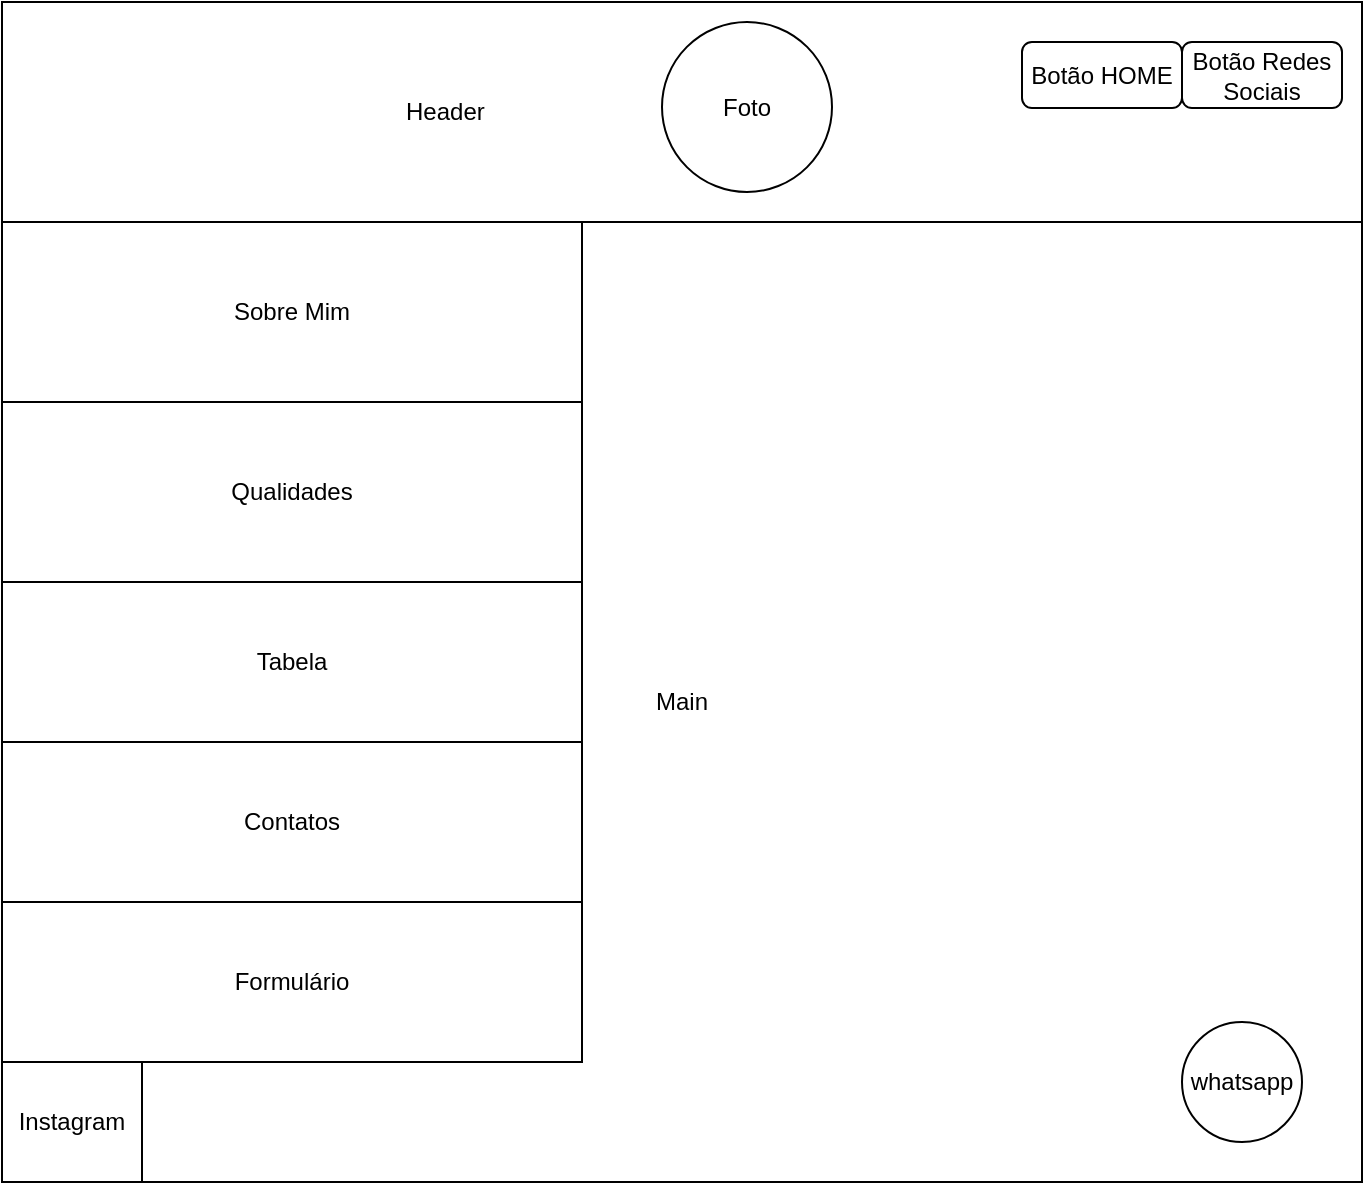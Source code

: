 <mxfile version="24.2.7" type="github">
  <diagram name="Página-1" id="6xV3D6INDNXBhhLYE4Uh">
    <mxGraphModel dx="880" dy="460" grid="1" gridSize="10" guides="1" tooltips="1" connect="1" arrows="1" fold="1" page="1" pageScale="1" pageWidth="827" pageHeight="1169" math="0" shadow="0">
      <root>
        <mxCell id="0" />
        <mxCell id="1" parent="0" />
        <mxCell id="GgKt4T0a4a8YH8Q7J1RL-2" value="&lt;blockquote style=&quot;margin: 0 0 0 40px; border: none; padding: 0px;&quot;&gt;&lt;blockquote style=&quot;margin: 0 0 0 40px; border: none; padding: 0px;&quot;&gt;&lt;blockquote style=&quot;margin: 0 0 0 40px; border: none; padding: 0px;&quot;&gt;&lt;blockquote style=&quot;margin: 0 0 0 40px; border: none; padding: 0px;&quot;&gt;&lt;blockquote style=&quot;margin: 0 0 0 40px; border: none; padding: 0px;&quot;&gt;&lt;div style=&quot;&quot;&gt;&lt;span style=&quot;background-color: initial;&quot;&gt;Header&lt;/span&gt;&lt;/div&gt;&lt;/blockquote&gt;&lt;/blockquote&gt;&lt;/blockquote&gt;&lt;/blockquote&gt;&lt;/blockquote&gt;" style="rounded=0;whiteSpace=wrap;html=1;align=left;" parent="1" vertex="1">
          <mxGeometry x="70" width="680" height="110" as="geometry" />
        </mxCell>
        <mxCell id="GgKt4T0a4a8YH8Q7J1RL-3" value="Main" style="rounded=0;whiteSpace=wrap;html=1;" parent="1" vertex="1">
          <mxGeometry x="70" y="110" width="680" height="480" as="geometry" />
        </mxCell>
        <mxCell id="GgKt4T0a4a8YH8Q7J1RL-8" value="Instagram" style="rounded=0;whiteSpace=wrap;html=1;" parent="1" vertex="1">
          <mxGeometry x="70" y="530" width="70" height="60" as="geometry" />
        </mxCell>
        <mxCell id="GgKt4T0a4a8YH8Q7J1RL-9" value="Sobre Mim" style="rounded=0;whiteSpace=wrap;html=1;" parent="1" vertex="1">
          <mxGeometry x="70" y="110" width="290" height="90" as="geometry" />
        </mxCell>
        <mxCell id="GgKt4T0a4a8YH8Q7J1RL-11" value="Qualidades" style="rounded=0;whiteSpace=wrap;html=1;" parent="1" vertex="1">
          <mxGeometry x="70" y="200" width="290" height="90" as="geometry" />
        </mxCell>
        <mxCell id="GgKt4T0a4a8YH8Q7J1RL-13" value="Contatos" style="rounded=0;whiteSpace=wrap;html=1;" parent="1" vertex="1">
          <mxGeometry x="70" y="370" width="290" height="80" as="geometry" />
        </mxCell>
        <mxCell id="GgKt4T0a4a8YH8Q7J1RL-19" value="Tabela" style="rounded=0;whiteSpace=wrap;html=1;" parent="1" vertex="1">
          <mxGeometry x="70" y="290" width="290" height="80" as="geometry" />
        </mxCell>
        <mxCell id="8bX_NoRAhbhWZDgvNLTH-1" value="whatsapp" style="ellipse;whiteSpace=wrap;html=1;aspect=fixed;" parent="1" vertex="1">
          <mxGeometry x="660" y="510" width="60" height="60" as="geometry" />
        </mxCell>
        <mxCell id="8bX_NoRAhbhWZDgvNLTH-3" value="Foto" style="ellipse;whiteSpace=wrap;html=1;aspect=fixed;" parent="1" vertex="1">
          <mxGeometry x="400" y="10" width="85" height="85" as="geometry" />
        </mxCell>
        <mxCell id="8bX_NoRAhbhWZDgvNLTH-4" value="Botão HOME" style="rounded=1;whiteSpace=wrap;html=1;" parent="1" vertex="1">
          <mxGeometry x="580" y="20" width="80" height="33" as="geometry" />
        </mxCell>
        <mxCell id="8bX_NoRAhbhWZDgvNLTH-5" value="Botão Redes Sociais" style="rounded=1;whiteSpace=wrap;html=1;" parent="1" vertex="1">
          <mxGeometry x="660" y="20" width="80" height="33" as="geometry" />
        </mxCell>
        <mxCell id="8bX_NoRAhbhWZDgvNLTH-7" value="Formulário" style="rounded=0;whiteSpace=wrap;html=1;" parent="1" vertex="1">
          <mxGeometry x="70" y="450" width="290" height="80" as="geometry" />
        </mxCell>
      </root>
    </mxGraphModel>
  </diagram>
</mxfile>
